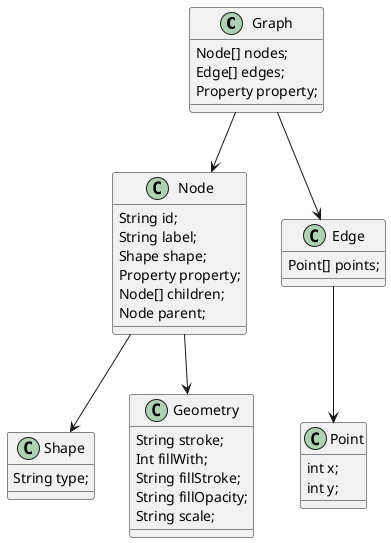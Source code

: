 @startuml

class Graph {
  Node[] nodes;
  Edge[] edges;
  Property property;
}

class Node {
  String id;
  String label;
  Shape shape;
  Property property;
  Node[] children;
  Node parent;
}

class Edge {
  Point[] points;
}

class Point {
  int x;
  int y;
}

class Shape {
  String type;
}

class Geometry {
  String stroke;
  Int fillWith;
  String fillStroke;
  String fillOpacity;
  String scale;
}

Graph --> Node
Graph --> Edge
Node --> Shape
Edge --> Point
Node --> Geometry

@enduml
